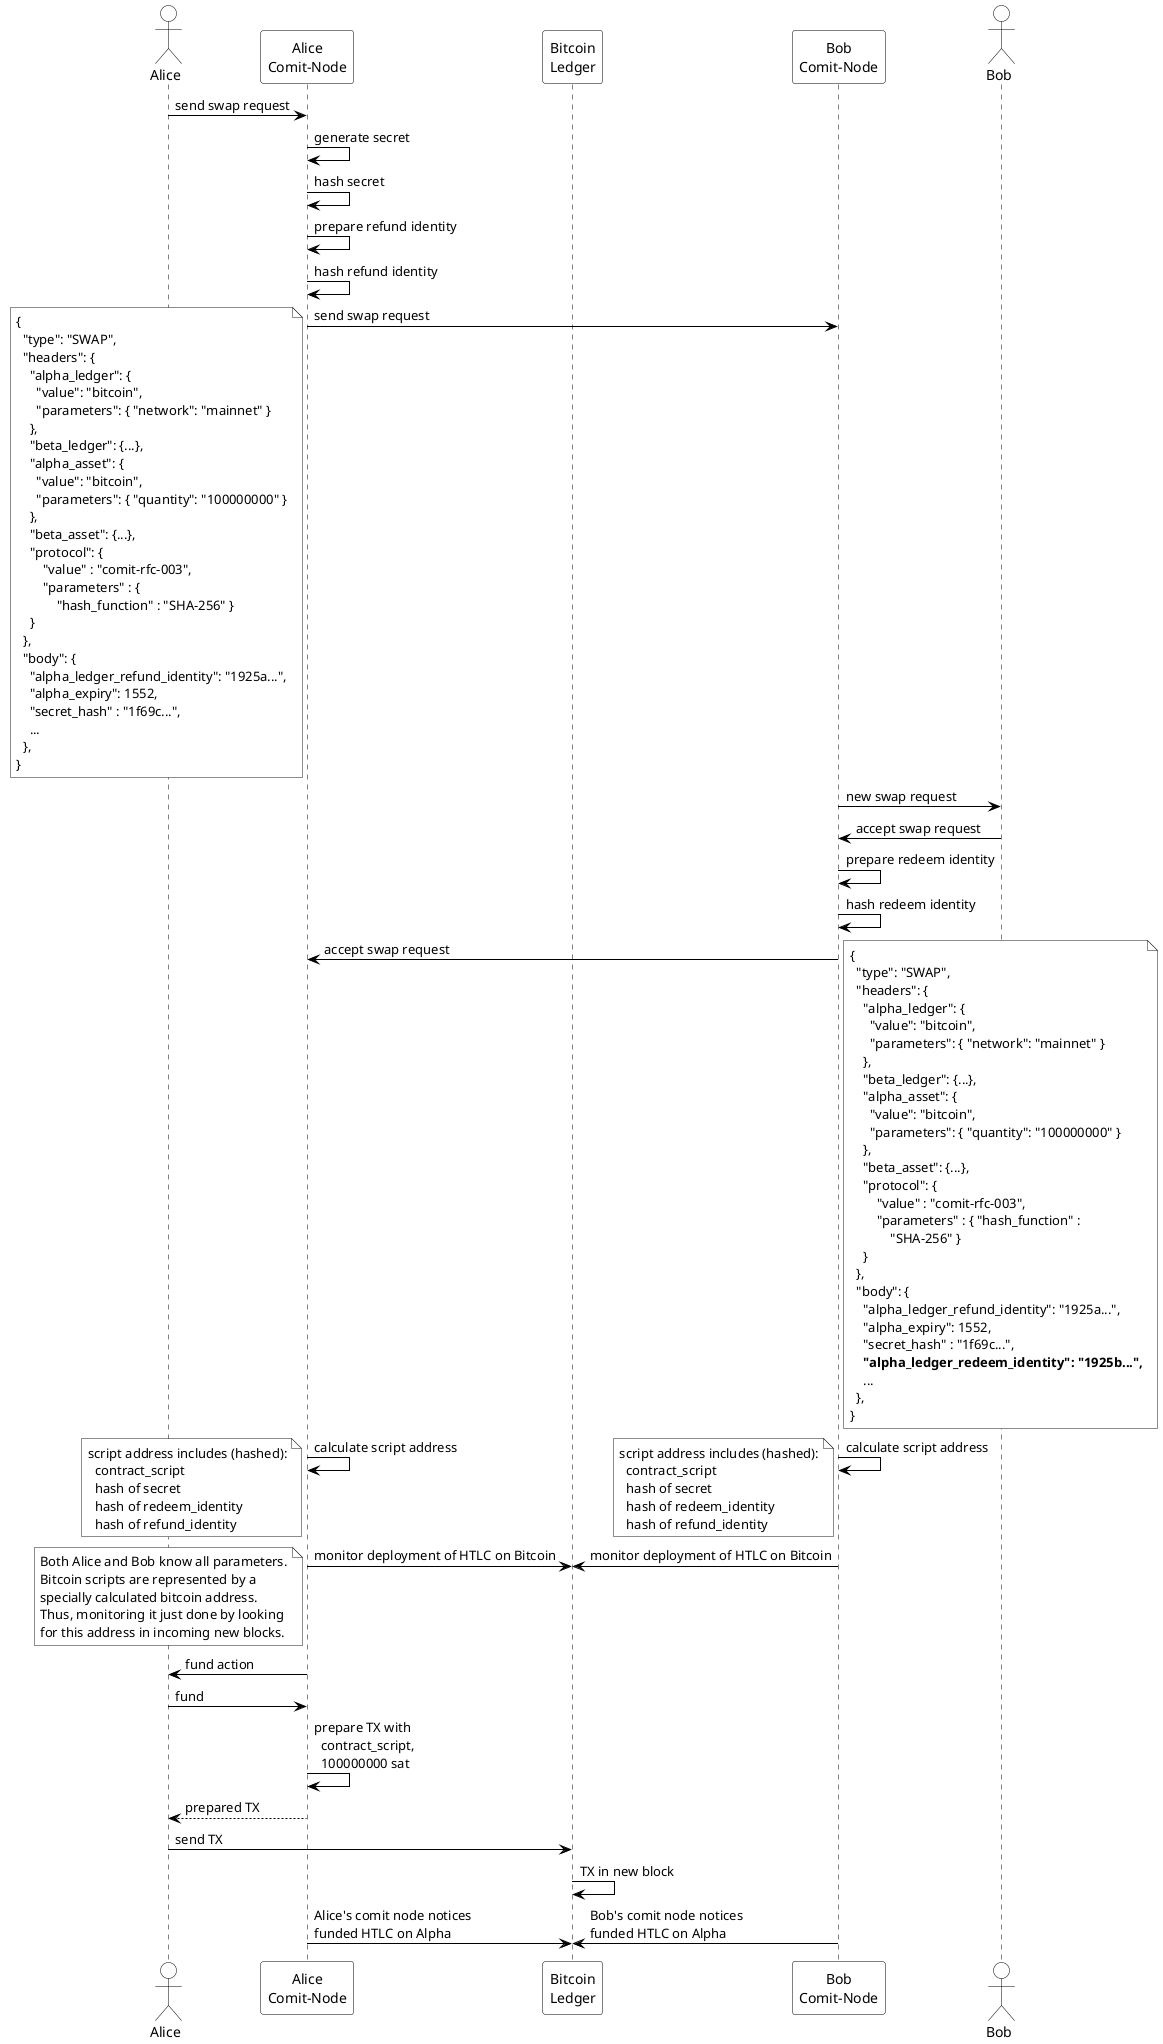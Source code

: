 ' DIAGRAM #########################################
' RFC003 Bitcoin deployment
' #################################################
@startuml
' #################################################
' SETTINGS: color settings of diagram
' #################################################
skinparam sequence {
	BorderColor black
	ArrowColor black
	ActorBorderColor black
	LifeLineBorderColor black
	LifeLineBackgroundColor white
	
	ParticipantBorderColor black
	ParticipantBackgroundColor white
	ParticipantFontColor black
	
	ActorBackgroundColor white
	ActorFontColor black
}
' #################################################
' ACTORS
' #################################################
actor Alice
participant "Alice\nComit-Node" as AC
participant "Bitcoin\nLedger" as Alpha
participant "Bob\nComit-Node" as BC
actor Bob

' allow parallelism
!pragma teoz true

' #################################################
' DIAGRAM
' #################################################
Alice->AC: send swap request
AC->AC: generate secret
AC->AC: hash secret
AC->AC: prepare refund identity
AC->AC: hash refund identity
AC->BC: send swap request
note left #white
{
  "type": "SWAP",
  "headers": {
    "alpha_ledger": {
      "value": "bitcoin",
      "parameters": { "network": "mainnet" }
    },
    "beta_ledger": {...},
    "alpha_asset": {
      "value": "bitcoin",
      "parameters": { "quantity": "100000000" }
    },
    "beta_asset": {...},
    "protocol": {
        "value" : "comit-rfc-003",
        "parameters" : {
            "hash_function" : "SHA-256" }
    }
  },
  "body": {
    "alpha_ledger_refund_identity": "1925a...",
    "alpha_expiry": 1552,
    "secret_hash" : "1f69c...",
    ...
  },
}
end note
BC->Bob: new swap request
Bob->BC: accept swap request
BC->BC: prepare redeem identity
BC->BC: hash redeem identity
BC->AC: accept swap request
note right #white
{
  "type": "SWAP",
  "headers": {
    "alpha_ledger": {
      "value": "bitcoin",
      "parameters": { "network": "mainnet" }
    },
    "beta_ledger": {...},
    "alpha_asset": {
      "value": "bitcoin",
      "parameters": { "quantity": "100000000" }
    },
    "beta_asset": {...},
    "protocol": {
        "value" : "comit-rfc-003",
        "parameters" : { "hash_function" :
            "SHA-256" }
    }
  },
  "body": {
    "alpha_ledger_refund_identity": "1925a...",
    "alpha_expiry": 1552,
    "secret_hash" : "1f69c...",
    **"alpha_ledger_redeem_identity": "1925b...",**
    ...
  },
}
end note
BC->BC: calculate script address
note left #white
script address includes (hashed):
  contract_script
  hash of secret
  hash of redeem_identity
  hash of refund_identity
end note
& AC->AC: calculate script address
note left #white
script address includes (hashed):
  contract_script
  hash of secret
  hash of redeem_identity
  hash of refund_identity
end note
BC->Alpha: monitor deployment of HTLC on Bitcoin
& AC->Alpha: monitor deployment of HTLC on Bitcoin
note left #white
	Both Alice and Bob know all parameters.
	Bitcoin scripts are represented by a
	specially calculated bitcoin address.
	Thus, monitoring it just done by looking
	for this address in incoming new blocks.
end note
AC->Alice: fund action
Alice->AC: fund
AC->AC: prepare TX with\n  contract_script,\n  100000000 sat
AC-->Alice: prepared TX
Alice->Alpha: send TX
Alpha->Alpha: TX in new block
AC->Alpha: Alice's comit node notices\nfunded HTLC on Alpha
& BC->Alpha: Bob's comit node notices\nfunded HTLC on Alpha

@enduml